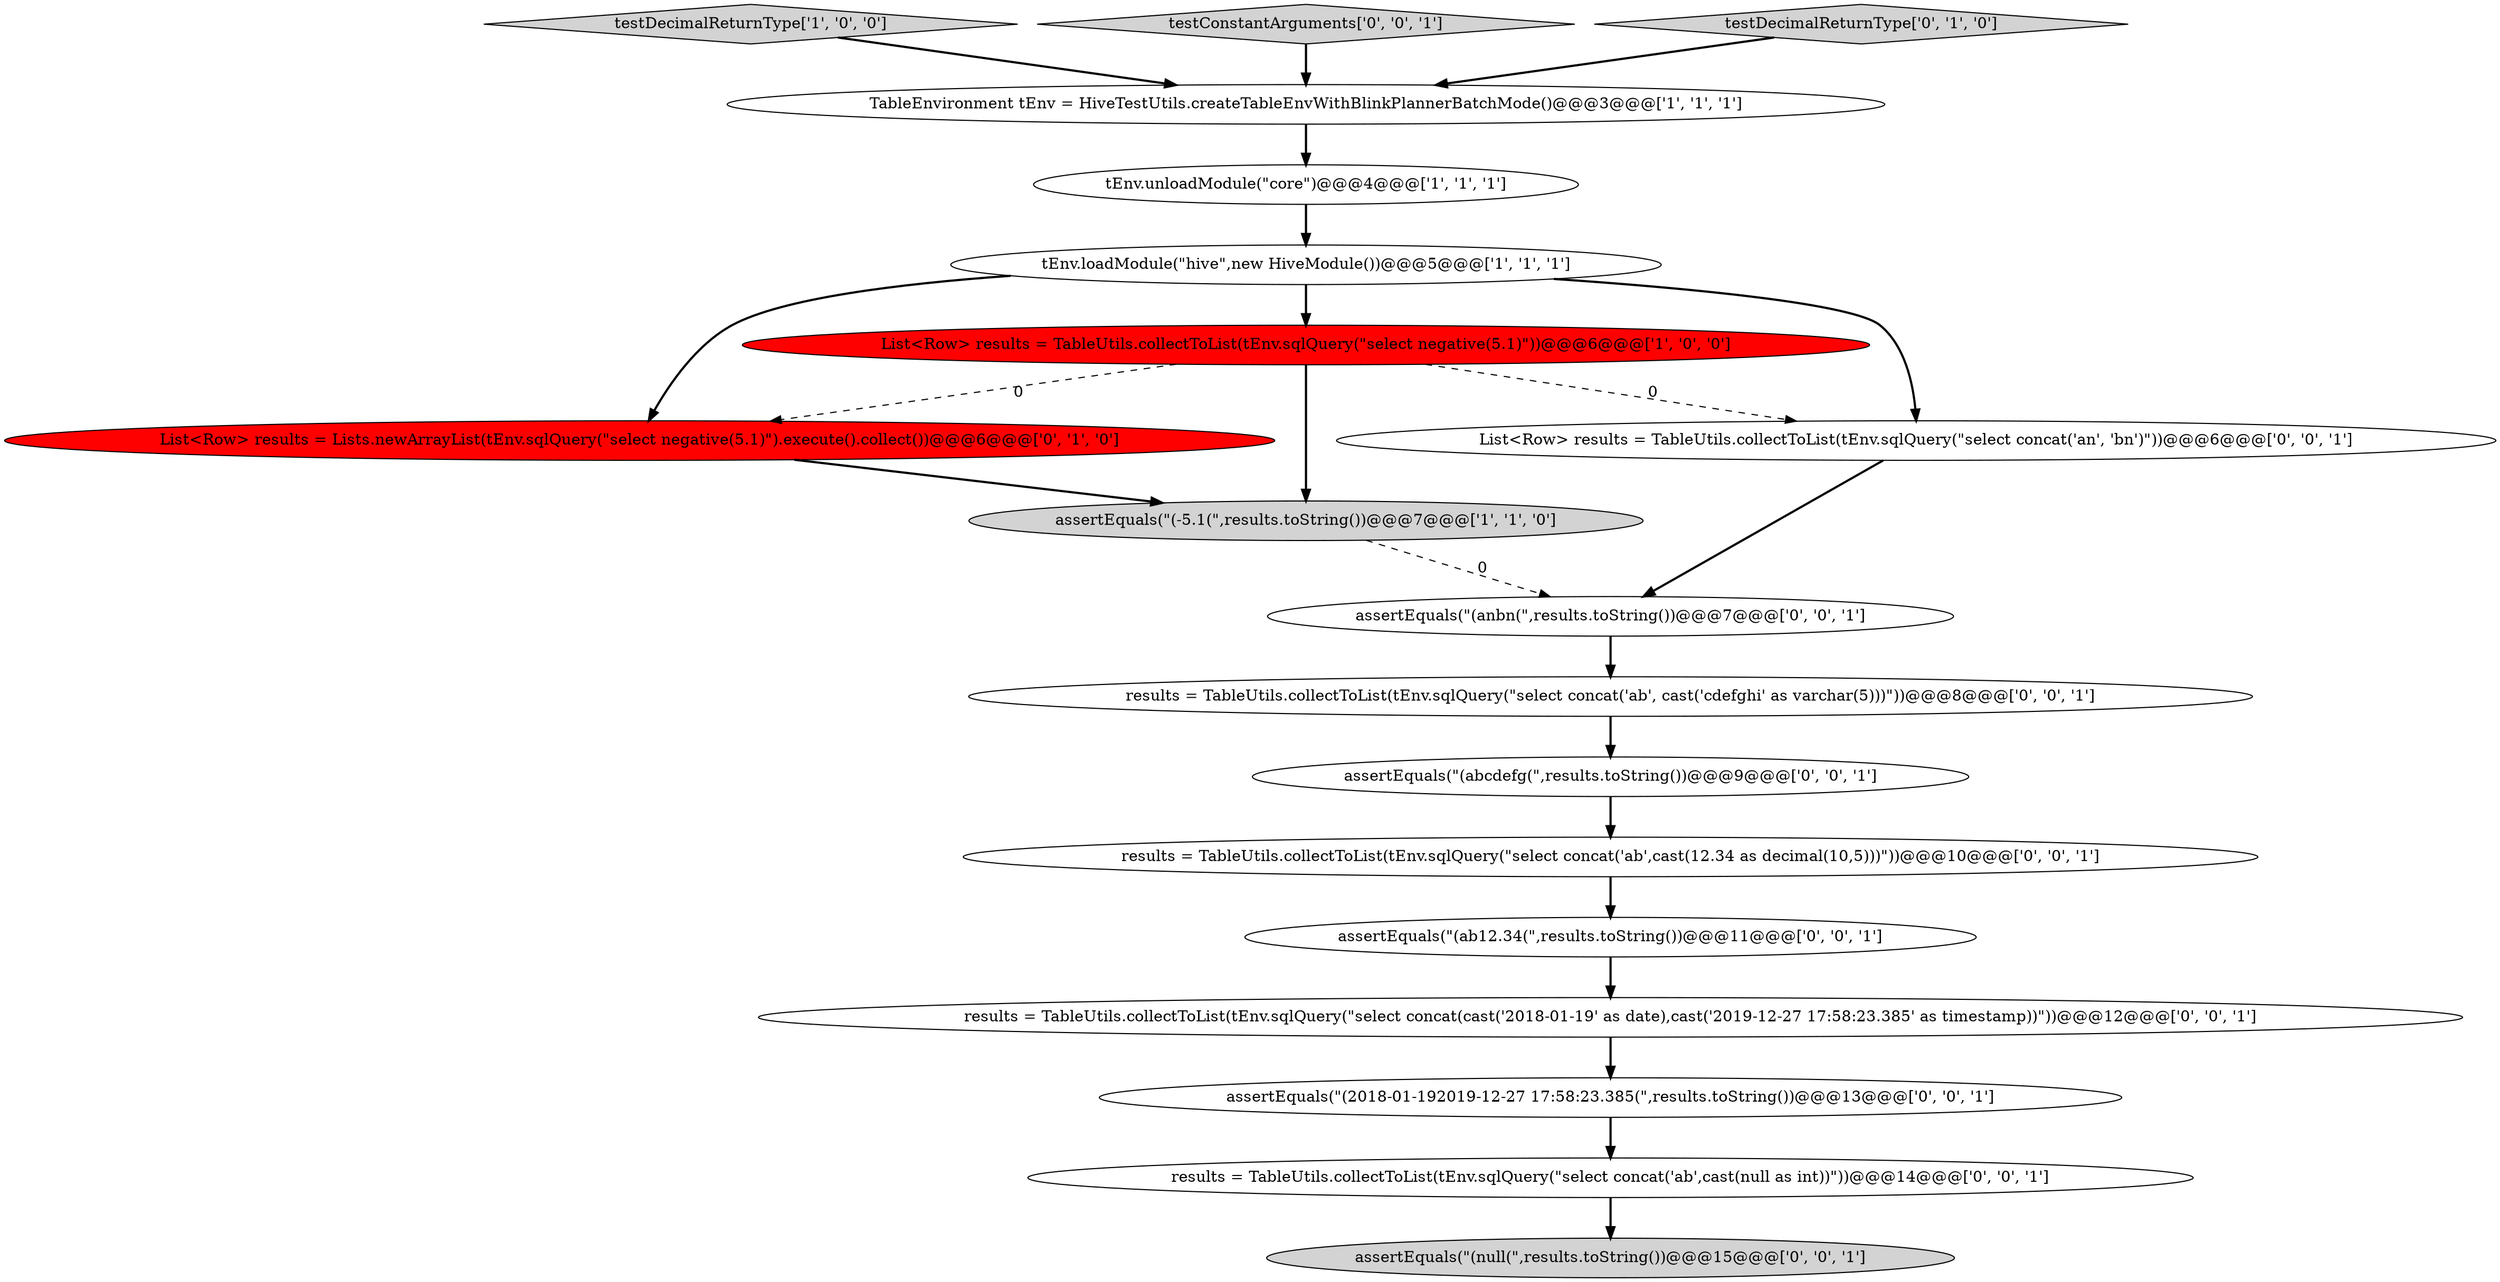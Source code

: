 digraph {
11 [style = filled, label = "assertEquals(\"(2018-01-192019-12-27 17:58:23.385(\",results.toString())@@@13@@@['0', '0', '1']", fillcolor = white, shape = ellipse image = "AAA0AAABBB3BBB"];
4 [style = filled, label = "testDecimalReturnType['1', '0', '0']", fillcolor = lightgray, shape = diamond image = "AAA0AAABBB1BBB"];
8 [style = filled, label = "assertEquals(\"(anbn(\",results.toString())@@@7@@@['0', '0', '1']", fillcolor = white, shape = ellipse image = "AAA0AAABBB3BBB"];
9 [style = filled, label = "results = TableUtils.collectToList(tEnv.sqlQuery(\"select concat(cast('2018-01-19' as date),cast('2019-12-27 17:58:23.385' as timestamp))\"))@@@12@@@['0', '0', '1']", fillcolor = white, shape = ellipse image = "AAA0AAABBB3BBB"];
16 [style = filled, label = "assertEquals(\"(null(\",results.toString())@@@15@@@['0', '0', '1']", fillcolor = lightgray, shape = ellipse image = "AAA0AAABBB3BBB"];
1 [style = filled, label = "List<Row> results = TableUtils.collectToList(tEnv.sqlQuery(\"select negative(5.1)\"))@@@6@@@['1', '0', '0']", fillcolor = red, shape = ellipse image = "AAA1AAABBB1BBB"];
13 [style = filled, label = "assertEquals(\"(abcdefg(\",results.toString())@@@9@@@['0', '0', '1']", fillcolor = white, shape = ellipse image = "AAA0AAABBB3BBB"];
7 [style = filled, label = "List<Row> results = Lists.newArrayList(tEnv.sqlQuery(\"select negative(5.1)\").execute().collect())@@@6@@@['0', '1', '0']", fillcolor = red, shape = ellipse image = "AAA1AAABBB2BBB"];
0 [style = filled, label = "tEnv.unloadModule(\"core\")@@@4@@@['1', '1', '1']", fillcolor = white, shape = ellipse image = "AAA0AAABBB1BBB"];
12 [style = filled, label = "results = TableUtils.collectToList(tEnv.sqlQuery(\"select concat('ab', cast('cdefghi' as varchar(5)))\"))@@@8@@@['0', '0', '1']", fillcolor = white, shape = ellipse image = "AAA0AAABBB3BBB"];
15 [style = filled, label = "List<Row> results = TableUtils.collectToList(tEnv.sqlQuery(\"select concat('an', 'bn')\"))@@@6@@@['0', '0', '1']", fillcolor = white, shape = ellipse image = "AAA0AAABBB3BBB"];
17 [style = filled, label = "results = TableUtils.collectToList(tEnv.sqlQuery(\"select concat('ab',cast(null as int))\"))@@@14@@@['0', '0', '1']", fillcolor = white, shape = ellipse image = "AAA0AAABBB3BBB"];
5 [style = filled, label = "TableEnvironment tEnv = HiveTestUtils.createTableEnvWithBlinkPlannerBatchMode()@@@3@@@['1', '1', '1']", fillcolor = white, shape = ellipse image = "AAA0AAABBB1BBB"];
2 [style = filled, label = "assertEquals(\"(-5.1(\",results.toString())@@@7@@@['1', '1', '0']", fillcolor = lightgray, shape = ellipse image = "AAA0AAABBB1BBB"];
18 [style = filled, label = "testConstantArguments['0', '0', '1']", fillcolor = lightgray, shape = diamond image = "AAA0AAABBB3BBB"];
3 [style = filled, label = "tEnv.loadModule(\"hive\",new HiveModule())@@@5@@@['1', '1', '1']", fillcolor = white, shape = ellipse image = "AAA0AAABBB1BBB"];
6 [style = filled, label = "testDecimalReturnType['0', '1', '0']", fillcolor = lightgray, shape = diamond image = "AAA0AAABBB2BBB"];
14 [style = filled, label = "assertEquals(\"(ab12.34(\",results.toString())@@@11@@@['0', '0', '1']", fillcolor = white, shape = ellipse image = "AAA0AAABBB3BBB"];
10 [style = filled, label = "results = TableUtils.collectToList(tEnv.sqlQuery(\"select concat('ab',cast(12.34 as decimal(10,5)))\"))@@@10@@@['0', '0', '1']", fillcolor = white, shape = ellipse image = "AAA0AAABBB3BBB"];
0->3 [style = bold, label=""];
13->10 [style = bold, label=""];
9->11 [style = bold, label=""];
3->1 [style = bold, label=""];
10->14 [style = bold, label=""];
1->15 [style = dashed, label="0"];
3->15 [style = bold, label=""];
2->8 [style = dashed, label="0"];
12->13 [style = bold, label=""];
6->5 [style = bold, label=""];
5->0 [style = bold, label=""];
3->7 [style = bold, label=""];
7->2 [style = bold, label=""];
18->5 [style = bold, label=""];
11->17 [style = bold, label=""];
14->9 [style = bold, label=""];
1->2 [style = bold, label=""];
1->7 [style = dashed, label="0"];
4->5 [style = bold, label=""];
15->8 [style = bold, label=""];
8->12 [style = bold, label=""];
17->16 [style = bold, label=""];
}
